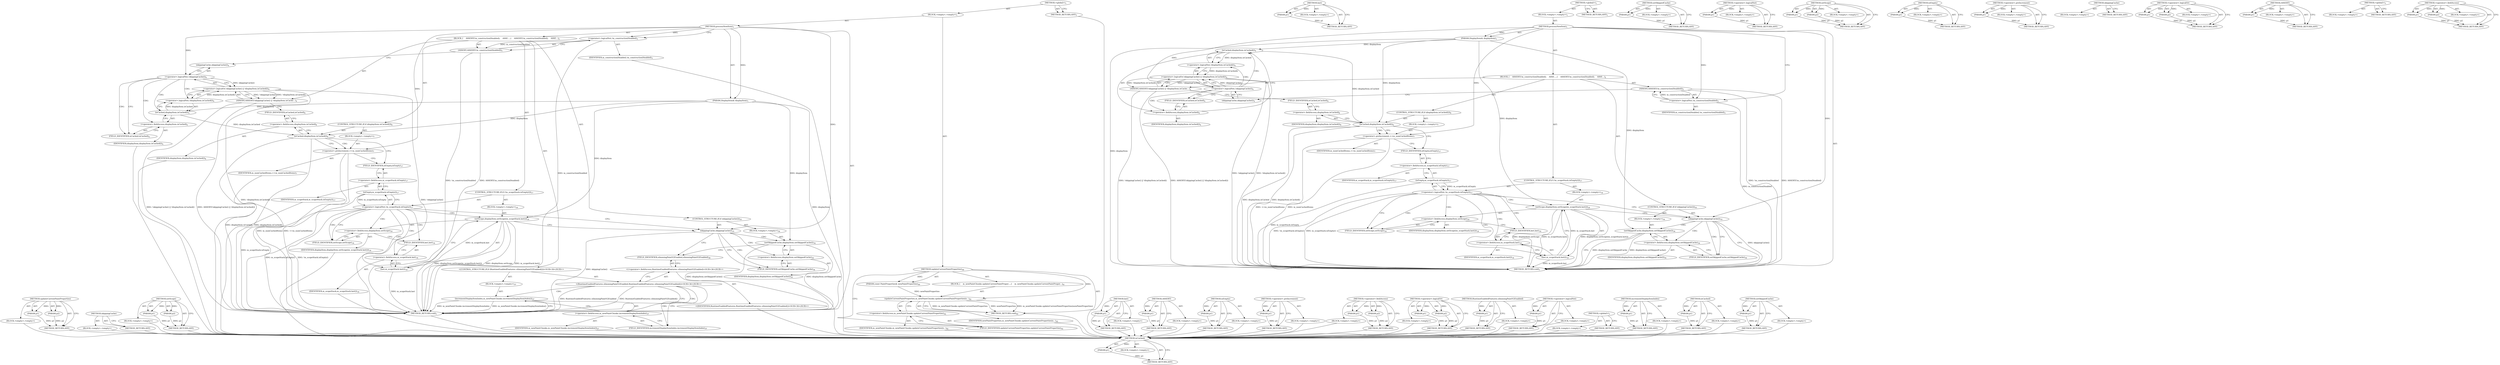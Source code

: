 digraph "setSkippedCache" {
vulnerable_86 [label=<(METHOD,isCached)>];
vulnerable_87 [label=<(PARAM,p1)>];
vulnerable_88 [label=<(BLOCK,&lt;empty&gt;,&lt;empty&gt;)>];
vulnerable_89 [label=<(METHOD_RETURN,ANY)>];
vulnerable_108 [label=<(METHOD,last)>];
vulnerable_109 [label=<(PARAM,p1)>];
vulnerable_110 [label=<(BLOCK,&lt;empty&gt;,&lt;empty&gt;)>];
vulnerable_111 [label=<(METHOD_RETURN,ANY)>];
vulnerable_6 [label=<(METHOD,&lt;global&gt;)<SUB>1</SUB>>];
vulnerable_7 [label=<(BLOCK,&lt;empty&gt;,&lt;empty&gt;)<SUB>1</SUB>>];
vulnerable_8 [label=<(METHOD,processNewItem)<SUB>1</SUB>>];
vulnerable_9 [label=<(PARAM,DisplayItem&amp; displayItem)<SUB>1</SUB>>];
vulnerable_10 [label=<(BLOCK,{
    ASSERT(!m_constructionDisabled);
    ASSE...,{
    ASSERT(!m_constructionDisabled);
    ASSE...)<SUB>2</SUB>>];
vulnerable_11 [label=<(ASSERT,ASSERT(!m_constructionDisabled))<SUB>3</SUB>>];
vulnerable_12 [label=<(&lt;operator&gt;.logicalNot,!m_constructionDisabled)<SUB>3</SUB>>];
vulnerable_13 [label=<(IDENTIFIER,m_constructionDisabled,!m_constructionDisabled)<SUB>3</SUB>>];
vulnerable_14 [label=<(ASSERT,ASSERT(!skippingCache() || !displayItem.isCache...)<SUB>4</SUB>>];
vulnerable_15 [label=<(&lt;operator&gt;.logicalOr,!skippingCache() || !displayItem.isCached())<SUB>4</SUB>>];
vulnerable_16 [label=<(&lt;operator&gt;.logicalNot,!skippingCache())<SUB>4</SUB>>];
vulnerable_17 [label=<(skippingCache,skippingCache())<SUB>4</SUB>>];
vulnerable_18 [label=<(&lt;operator&gt;.logicalNot,!displayItem.isCached())<SUB>4</SUB>>];
vulnerable_19 [label=<(isCached,displayItem.isCached())<SUB>4</SUB>>];
vulnerable_20 [label=<(&lt;operator&gt;.fieldAccess,displayItem.isCached)<SUB>4</SUB>>];
vulnerable_21 [label=<(IDENTIFIER,displayItem,displayItem.isCached())<SUB>4</SUB>>];
vulnerable_22 [label=<(FIELD_IDENTIFIER,isCached,isCached)<SUB>4</SUB>>];
vulnerable_23 [label=<(CONTROL_STRUCTURE,IF,if (displayItem.isCached()))<SUB>6</SUB>>];
vulnerable_24 [label=<(isCached,displayItem.isCached())<SUB>6</SUB>>];
vulnerable_25 [label=<(&lt;operator&gt;.fieldAccess,displayItem.isCached)<SUB>6</SUB>>];
vulnerable_26 [label=<(IDENTIFIER,displayItem,displayItem.isCached())<SUB>6</SUB>>];
vulnerable_27 [label=<(FIELD_IDENTIFIER,isCached,isCached)<SUB>6</SUB>>];
vulnerable_28 [label=<(BLOCK,&lt;empty&gt;,&lt;empty&gt;)<SUB>7</SUB>>];
vulnerable_29 [label=<(&lt;operator&gt;.preIncrement,++m_numCachedItems)<SUB>7</SUB>>];
vulnerable_30 [label=<(IDENTIFIER,m_numCachedItems,++m_numCachedItems)<SUB>7</SUB>>];
vulnerable_31 [label=<(CONTROL_STRUCTURE,IF,if (!m_scopeStack.isEmpty()))<SUB>17</SUB>>];
vulnerable_32 [label=<(&lt;operator&gt;.logicalNot,!m_scopeStack.isEmpty())<SUB>17</SUB>>];
vulnerable_33 [label=<(isEmpty,m_scopeStack.isEmpty())<SUB>17</SUB>>];
vulnerable_34 [label=<(&lt;operator&gt;.fieldAccess,m_scopeStack.isEmpty)<SUB>17</SUB>>];
vulnerable_35 [label=<(IDENTIFIER,m_scopeStack,m_scopeStack.isEmpty())<SUB>17</SUB>>];
vulnerable_36 [label=<(FIELD_IDENTIFIER,isEmpty,isEmpty)<SUB>17</SUB>>];
vulnerable_37 [label=<(BLOCK,&lt;empty&gt;,&lt;empty&gt;)<SUB>18</SUB>>];
vulnerable_38 [label=<(setScope,displayItem.setScope(m_scopeStack.last()))<SUB>18</SUB>>];
vulnerable_39 [label=<(&lt;operator&gt;.fieldAccess,displayItem.setScope)<SUB>18</SUB>>];
vulnerable_40 [label=<(IDENTIFIER,displayItem,displayItem.setScope(m_scopeStack.last()))<SUB>18</SUB>>];
vulnerable_41 [label=<(FIELD_IDENTIFIER,setScope,setScope)<SUB>18</SUB>>];
vulnerable_42 [label=<(last,m_scopeStack.last())<SUB>18</SUB>>];
vulnerable_43 [label=<(&lt;operator&gt;.fieldAccess,m_scopeStack.last)<SUB>18</SUB>>];
vulnerable_44 [label=<(IDENTIFIER,m_scopeStack,m_scopeStack.last())<SUB>18</SUB>>];
vulnerable_45 [label=<(FIELD_IDENTIFIER,last,last)<SUB>18</SUB>>];
vulnerable_46 [label=<(CONTROL_STRUCTURE,IF,if (skippingCache()))<SUB>33</SUB>>];
vulnerable_47 [label=<(skippingCache,skippingCache())<SUB>33</SUB>>];
vulnerable_48 [label=<(BLOCK,&lt;empty&gt;,&lt;empty&gt;)<SUB>34</SUB>>];
vulnerable_49 [label=<(setSkippedCache,displayItem.setSkippedCache())<SUB>34</SUB>>];
vulnerable_50 [label=<(&lt;operator&gt;.fieldAccess,displayItem.setSkippedCache)<SUB>34</SUB>>];
vulnerable_51 [label=<(IDENTIFIER,displayItem,displayItem.setSkippedCache())<SUB>34</SUB>>];
vulnerable_52 [label=<(FIELD_IDENTIFIER,setSkippedCache,setSkippedCache)<SUB>34</SUB>>];
vulnerable_53 [label=<(METHOD_RETURN,void)<SUB>1</SUB>>];
vulnerable_55 [label=<(METHOD_RETURN,ANY)<SUB>1</SUB>>];
vulnerable_112 [label=<(METHOD,setSkippedCache)>];
vulnerable_113 [label=<(PARAM,p1)>];
vulnerable_114 [label=<(BLOCK,&lt;empty&gt;,&lt;empty&gt;)>];
vulnerable_115 [label=<(METHOD_RETURN,ANY)>];
vulnerable_74 [label=<(METHOD,&lt;operator&gt;.logicalNot)>];
vulnerable_75 [label=<(PARAM,p1)>];
vulnerable_76 [label=<(BLOCK,&lt;empty&gt;,&lt;empty&gt;)>];
vulnerable_77 [label=<(METHOD_RETURN,ANY)>];
vulnerable_103 [label=<(METHOD,setScope)>];
vulnerable_104 [label=<(PARAM,p1)>];
vulnerable_105 [label=<(PARAM,p2)>];
vulnerable_106 [label=<(BLOCK,&lt;empty&gt;,&lt;empty&gt;)>];
vulnerable_107 [label=<(METHOD_RETURN,ANY)>];
vulnerable_99 [label=<(METHOD,isEmpty)>];
vulnerable_100 [label=<(PARAM,p1)>];
vulnerable_101 [label=<(BLOCK,&lt;empty&gt;,&lt;empty&gt;)>];
vulnerable_102 [label=<(METHOD_RETURN,ANY)>];
vulnerable_95 [label=<(METHOD,&lt;operator&gt;.preIncrement)>];
vulnerable_96 [label=<(PARAM,p1)>];
vulnerable_97 [label=<(BLOCK,&lt;empty&gt;,&lt;empty&gt;)>];
vulnerable_98 [label=<(METHOD_RETURN,ANY)>];
vulnerable_83 [label=<(METHOD,skippingCache)>];
vulnerable_84 [label=<(BLOCK,&lt;empty&gt;,&lt;empty&gt;)>];
vulnerable_85 [label=<(METHOD_RETURN,ANY)>];
vulnerable_78 [label=<(METHOD,&lt;operator&gt;.logicalOr)>];
vulnerable_79 [label=<(PARAM,p1)>];
vulnerable_80 [label=<(PARAM,p2)>];
vulnerable_81 [label=<(BLOCK,&lt;empty&gt;,&lt;empty&gt;)>];
vulnerable_82 [label=<(METHOD_RETURN,ANY)>];
vulnerable_70 [label=<(METHOD,ASSERT)>];
vulnerable_71 [label=<(PARAM,p1)>];
vulnerable_72 [label=<(BLOCK,&lt;empty&gt;,&lt;empty&gt;)>];
vulnerable_73 [label=<(METHOD_RETURN,ANY)>];
vulnerable_64 [label=<(METHOD,&lt;global&gt;)<SUB>1</SUB>>];
vulnerable_65 [label=<(BLOCK,&lt;empty&gt;,&lt;empty&gt;)>];
vulnerable_66 [label=<(METHOD_RETURN,ANY)>];
vulnerable_90 [label=<(METHOD,&lt;operator&gt;.fieldAccess)>];
vulnerable_91 [label=<(PARAM,p1)>];
vulnerable_92 [label=<(PARAM,p2)>];
vulnerable_93 [label=<(BLOCK,&lt;empty&gt;,&lt;empty&gt;)>];
vulnerable_94 [label=<(METHOD_RETURN,ANY)>];
fixed_146 [label=<(METHOD,updateCurrentPaintProperties)>];
fixed_147 [label=<(PARAM,p1)>];
fixed_148 [label=<(PARAM,p2)>];
fixed_149 [label=<(BLOCK,&lt;empty&gt;,&lt;empty&gt;)>];
fixed_150 [label=<(METHOD_RETURN,ANY)>];
fixed_105 [label=<(METHOD,skippingCache)>];
fixed_106 [label=<(BLOCK,&lt;empty&gt;,&lt;empty&gt;)>];
fixed_107 [label=<(METHOD_RETURN,ANY)>];
fixed_125 [label=<(METHOD,setScope)>];
fixed_126 [label=<(PARAM,p1)>];
fixed_127 [label=<(PARAM,p2)>];
fixed_128 [label=<(BLOCK,&lt;empty&gt;,&lt;empty&gt;)>];
fixed_129 [label=<(METHOD_RETURN,ANY)>];
fixed_6 [label=<(METHOD,&lt;global&gt;)<SUB>1</SUB>>];
fixed_7 [label=<(BLOCK,&lt;empty&gt;,&lt;empty&gt;)<SUB>1</SUB>>];
fixed_8 [label=<(METHOD,processNewItem)<SUB>1</SUB>>];
fixed_9 [label=<(PARAM,DisplayItem&amp; displayItem)<SUB>1</SUB>>];
fixed_10 [label=<(BLOCK,{
    ASSERT(!m_constructionDisabled);
    ASSE...,{
    ASSERT(!m_constructionDisabled);
    ASSE...)<SUB>2</SUB>>];
fixed_11 [label=<(ASSERT,ASSERT(!m_constructionDisabled))<SUB>3</SUB>>];
fixed_12 [label=<(&lt;operator&gt;.logicalNot,!m_constructionDisabled)<SUB>3</SUB>>];
fixed_13 [label=<(IDENTIFIER,m_constructionDisabled,!m_constructionDisabled)<SUB>3</SUB>>];
fixed_14 [label=<(ASSERT,ASSERT(!skippingCache() || !displayItem.isCache...)<SUB>4</SUB>>];
fixed_15 [label=<(&lt;operator&gt;.logicalOr,!skippingCache() || !displayItem.isCached())<SUB>4</SUB>>];
fixed_16 [label=<(&lt;operator&gt;.logicalNot,!skippingCache())<SUB>4</SUB>>];
fixed_17 [label=<(skippingCache,skippingCache())<SUB>4</SUB>>];
fixed_18 [label=<(&lt;operator&gt;.logicalNot,!displayItem.isCached())<SUB>4</SUB>>];
fixed_19 [label=<(isCached,displayItem.isCached())<SUB>4</SUB>>];
fixed_20 [label=<(&lt;operator&gt;.fieldAccess,displayItem.isCached)<SUB>4</SUB>>];
fixed_21 [label=<(IDENTIFIER,displayItem,displayItem.isCached())<SUB>4</SUB>>];
fixed_22 [label=<(FIELD_IDENTIFIER,isCached,isCached)<SUB>4</SUB>>];
fixed_23 [label=<(CONTROL_STRUCTURE,IF,if (displayItem.isCached()))<SUB>6</SUB>>];
fixed_24 [label=<(isCached,displayItem.isCached())<SUB>6</SUB>>];
fixed_25 [label=<(&lt;operator&gt;.fieldAccess,displayItem.isCached)<SUB>6</SUB>>];
fixed_26 [label=<(IDENTIFIER,displayItem,displayItem.isCached())<SUB>6</SUB>>];
fixed_27 [label=<(FIELD_IDENTIFIER,isCached,isCached)<SUB>6</SUB>>];
fixed_28 [label=<(BLOCK,&lt;empty&gt;,&lt;empty&gt;)<SUB>7</SUB>>];
fixed_29 [label=<(&lt;operator&gt;.preIncrement,++m_numCachedItems)<SUB>7</SUB>>];
fixed_30 [label=<(IDENTIFIER,m_numCachedItems,++m_numCachedItems)<SUB>7</SUB>>];
fixed_31 [label=<(CONTROL_STRUCTURE,IF,if (!m_scopeStack.isEmpty()))<SUB>17</SUB>>];
fixed_32 [label=<(&lt;operator&gt;.logicalNot,!m_scopeStack.isEmpty())<SUB>17</SUB>>];
fixed_33 [label=<(isEmpty,m_scopeStack.isEmpty())<SUB>17</SUB>>];
fixed_34 [label=<(&lt;operator&gt;.fieldAccess,m_scopeStack.isEmpty)<SUB>17</SUB>>];
fixed_35 [label=<(IDENTIFIER,m_scopeStack,m_scopeStack.isEmpty())<SUB>17</SUB>>];
fixed_36 [label=<(FIELD_IDENTIFIER,isEmpty,isEmpty)<SUB>17</SUB>>];
fixed_37 [label=<(BLOCK,&lt;empty&gt;,&lt;empty&gt;)<SUB>18</SUB>>];
fixed_38 [label=<(setScope,displayItem.setScope(m_scopeStack.last()))<SUB>18</SUB>>];
fixed_39 [label=<(&lt;operator&gt;.fieldAccess,displayItem.setScope)<SUB>18</SUB>>];
fixed_40 [label=<(IDENTIFIER,displayItem,displayItem.setScope(m_scopeStack.last()))<SUB>18</SUB>>];
fixed_41 [label=<(FIELD_IDENTIFIER,setScope,setScope)<SUB>18</SUB>>];
fixed_42 [label=<(last,m_scopeStack.last())<SUB>18</SUB>>];
fixed_43 [label=<(&lt;operator&gt;.fieldAccess,m_scopeStack.last)<SUB>18</SUB>>];
fixed_44 [label=<(IDENTIFIER,m_scopeStack,m_scopeStack.last())<SUB>18</SUB>>];
fixed_45 [label=<(FIELD_IDENTIFIER,last,last)<SUB>18</SUB>>];
fixed_46 [label=<(CONTROL_STRUCTURE,IF,if (skippingCache()))<SUB>33</SUB>>];
fixed_47 [label=<(skippingCache,skippingCache())<SUB>33</SUB>>];
fixed_48 [label=<(BLOCK,&lt;empty&gt;,&lt;empty&gt;)<SUB>34</SUB>>];
fixed_49 [label=<(setSkippedCache,displayItem.setSkippedCache())<SUB>34</SUB>>];
fixed_50 [label=<(&lt;operator&gt;.fieldAccess,displayItem.setSkippedCache)<SUB>34</SUB>>];
fixed_51 [label=<(IDENTIFIER,displayItem,displayItem.setSkippedCache())<SUB>34</SUB>>];
fixed_52 [label=<(FIELD_IDENTIFIER,setSkippedCache,setSkippedCache)<SUB>34</SUB>>];
fixed_53 [label="<(CONTROL_STRUCTURE,IF,if (RuntimeEnabledFeatures::slimmingPaintV2Enabled()))<SUB>36</SUB>>"];
fixed_54 [label="<(RuntimeEnabledFeatures.slimmingPaintV2Enabled,RuntimeEnabledFeatures::slimmingPaintV2Enabled())<SUB>36</SUB>>"];
fixed_55 [label="<(&lt;operator&gt;.fieldAccess,RuntimeEnabledFeatures::slimmingPaintV2Enabled)<SUB>36</SUB>>"];
fixed_56 [label="<(IDENTIFIER,RuntimeEnabledFeatures,RuntimeEnabledFeatures::slimmingPaintV2Enabled())<SUB>36</SUB>>"];
fixed_57 [label=<(FIELD_IDENTIFIER,slimmingPaintV2Enabled,slimmingPaintV2Enabled)<SUB>36</SUB>>];
fixed_58 [label=<(BLOCK,&lt;empty&gt;,&lt;empty&gt;)<SUB>37</SUB>>];
fixed_59 [label=<(incrementDisplayItemIndex,m_newPaintChunks.incrementDisplayItemIndex())<SUB>37</SUB>>];
fixed_60 [label=<(&lt;operator&gt;.fieldAccess,m_newPaintChunks.incrementDisplayItemIndex)<SUB>37</SUB>>];
fixed_61 [label=<(IDENTIFIER,m_newPaintChunks,m_newPaintChunks.incrementDisplayItemIndex())<SUB>37</SUB>>];
fixed_62 [label=<(FIELD_IDENTIFIER,incrementDisplayItemIndex,incrementDisplayItemIndex)<SUB>37</SUB>>];
fixed_63 [label=<(METHOD_RETURN,void)<SUB>1</SUB>>];
fixed_65 [label=<(METHOD,updateCurrentPaintProperties)<SUB>40</SUB>>];
fixed_66 [label=<(PARAM,const PaintProperties&amp; newPaintProperties)<SUB>40</SUB>>];
fixed_67 [label=<(BLOCK,{
    m_newPaintChunks.updateCurrentPaintProper...,{
    m_newPaintChunks.updateCurrentPaintProper...)<SUB>41</SUB>>];
fixed_68 [label=<(updateCurrentPaintProperties,m_newPaintChunks.updateCurrentPaintProperties(n...)<SUB>42</SUB>>];
fixed_69 [label=<(&lt;operator&gt;.fieldAccess,m_newPaintChunks.updateCurrentPaintProperties)<SUB>42</SUB>>];
fixed_70 [label=<(IDENTIFIER,m_newPaintChunks,m_newPaintChunks.updateCurrentPaintProperties(n...)<SUB>42</SUB>>];
fixed_71 [label=<(FIELD_IDENTIFIER,updateCurrentPaintProperties,updateCurrentPaintProperties)<SUB>42</SUB>>];
fixed_72 [label=<(IDENTIFIER,newPaintProperties,m_newPaintChunks.updateCurrentPaintProperties(n...)<SUB>42</SUB>>];
fixed_73 [label=<(METHOD_RETURN,void)<SUB>40</SUB>>];
fixed_75 [label=<(METHOD_RETURN,ANY)<SUB>1</SUB>>];
fixed_130 [label=<(METHOD,last)>];
fixed_131 [label=<(PARAM,p1)>];
fixed_132 [label=<(BLOCK,&lt;empty&gt;,&lt;empty&gt;)>];
fixed_133 [label=<(METHOD_RETURN,ANY)>];
fixed_92 [label=<(METHOD,ASSERT)>];
fixed_93 [label=<(PARAM,p1)>];
fixed_94 [label=<(BLOCK,&lt;empty&gt;,&lt;empty&gt;)>];
fixed_95 [label=<(METHOD_RETURN,ANY)>];
fixed_121 [label=<(METHOD,isEmpty)>];
fixed_122 [label=<(PARAM,p1)>];
fixed_123 [label=<(BLOCK,&lt;empty&gt;,&lt;empty&gt;)>];
fixed_124 [label=<(METHOD_RETURN,ANY)>];
fixed_117 [label=<(METHOD,&lt;operator&gt;.preIncrement)>];
fixed_118 [label=<(PARAM,p1)>];
fixed_119 [label=<(BLOCK,&lt;empty&gt;,&lt;empty&gt;)>];
fixed_120 [label=<(METHOD_RETURN,ANY)>];
fixed_112 [label=<(METHOD,&lt;operator&gt;.fieldAccess)>];
fixed_113 [label=<(PARAM,p1)>];
fixed_114 [label=<(PARAM,p2)>];
fixed_115 [label=<(BLOCK,&lt;empty&gt;,&lt;empty&gt;)>];
fixed_116 [label=<(METHOD_RETURN,ANY)>];
fixed_100 [label=<(METHOD,&lt;operator&gt;.logicalOr)>];
fixed_101 [label=<(PARAM,p1)>];
fixed_102 [label=<(PARAM,p2)>];
fixed_103 [label=<(BLOCK,&lt;empty&gt;,&lt;empty&gt;)>];
fixed_104 [label=<(METHOD_RETURN,ANY)>];
fixed_138 [label=<(METHOD,RuntimeEnabledFeatures.slimmingPaintV2Enabled)>];
fixed_139 [label=<(PARAM,p1)>];
fixed_140 [label=<(BLOCK,&lt;empty&gt;,&lt;empty&gt;)>];
fixed_141 [label=<(METHOD_RETURN,ANY)>];
fixed_96 [label=<(METHOD,&lt;operator&gt;.logicalNot)>];
fixed_97 [label=<(PARAM,p1)>];
fixed_98 [label=<(BLOCK,&lt;empty&gt;,&lt;empty&gt;)>];
fixed_99 [label=<(METHOD_RETURN,ANY)>];
fixed_86 [label=<(METHOD,&lt;global&gt;)<SUB>1</SUB>>];
fixed_87 [label=<(BLOCK,&lt;empty&gt;,&lt;empty&gt;)>];
fixed_88 [label=<(METHOD_RETURN,ANY)>];
fixed_142 [label=<(METHOD,incrementDisplayItemIndex)>];
fixed_143 [label=<(PARAM,p1)>];
fixed_144 [label=<(BLOCK,&lt;empty&gt;,&lt;empty&gt;)>];
fixed_145 [label=<(METHOD_RETURN,ANY)>];
fixed_108 [label=<(METHOD,isCached)>];
fixed_109 [label=<(PARAM,p1)>];
fixed_110 [label=<(BLOCK,&lt;empty&gt;,&lt;empty&gt;)>];
fixed_111 [label=<(METHOD_RETURN,ANY)>];
fixed_134 [label=<(METHOD,setSkippedCache)>];
fixed_135 [label=<(PARAM,p1)>];
fixed_136 [label=<(BLOCK,&lt;empty&gt;,&lt;empty&gt;)>];
fixed_137 [label=<(METHOD_RETURN,ANY)>];
vulnerable_86 -> vulnerable_87  [key=0, label="AST: "];
vulnerable_86 -> vulnerable_87  [key=1, label="DDG: "];
vulnerable_86 -> vulnerable_88  [key=0, label="AST: "];
vulnerable_86 -> vulnerable_89  [key=0, label="AST: "];
vulnerable_86 -> vulnerable_89  [key=1, label="CFG: "];
vulnerable_87 -> vulnerable_89  [key=0, label="DDG: p1"];
vulnerable_108 -> vulnerable_109  [key=0, label="AST: "];
vulnerable_108 -> vulnerable_109  [key=1, label="DDG: "];
vulnerable_108 -> vulnerable_110  [key=0, label="AST: "];
vulnerable_108 -> vulnerable_111  [key=0, label="AST: "];
vulnerable_108 -> vulnerable_111  [key=1, label="CFG: "];
vulnerable_109 -> vulnerable_111  [key=0, label="DDG: p1"];
vulnerable_6 -> vulnerable_7  [key=0, label="AST: "];
vulnerable_6 -> vulnerable_55  [key=0, label="AST: "];
vulnerable_6 -> vulnerable_55  [key=1, label="CFG: "];
vulnerable_7 -> vulnerable_8  [key=0, label="AST: "];
vulnerable_8 -> vulnerable_9  [key=0, label="AST: "];
vulnerable_8 -> vulnerable_9  [key=1, label="DDG: "];
vulnerable_8 -> vulnerable_10  [key=0, label="AST: "];
vulnerable_8 -> vulnerable_53  [key=0, label="AST: "];
vulnerable_8 -> vulnerable_12  [key=0, label="CFG: "];
vulnerable_8 -> vulnerable_12  [key=1, label="DDG: "];
vulnerable_8 -> vulnerable_47  [key=0, label="DDG: "];
vulnerable_8 -> vulnerable_16  [key=0, label="DDG: "];
vulnerable_8 -> vulnerable_29  [key=0, label="DDG: "];
vulnerable_9 -> vulnerable_53  [key=0, label="DDG: displayItem"];
vulnerable_9 -> vulnerable_24  [key=0, label="DDG: displayItem"];
vulnerable_9 -> vulnerable_38  [key=0, label="DDG: displayItem"];
vulnerable_9 -> vulnerable_49  [key=0, label="DDG: displayItem"];
vulnerable_9 -> vulnerable_19  [key=0, label="DDG: displayItem"];
vulnerable_10 -> vulnerable_11  [key=0, label="AST: "];
vulnerable_10 -> vulnerable_14  [key=0, label="AST: "];
vulnerable_10 -> vulnerable_23  [key=0, label="AST: "];
vulnerable_10 -> vulnerable_31  [key=0, label="AST: "];
vulnerable_10 -> vulnerable_46  [key=0, label="AST: "];
vulnerable_11 -> vulnerable_12  [key=0, label="AST: "];
vulnerable_11 -> vulnerable_17  [key=0, label="CFG: "];
vulnerable_11 -> vulnerable_53  [key=0, label="DDG: !m_constructionDisabled"];
vulnerable_11 -> vulnerable_53  [key=1, label="DDG: ASSERT(!m_constructionDisabled)"];
vulnerable_12 -> vulnerable_13  [key=0, label="AST: "];
vulnerable_12 -> vulnerable_11  [key=0, label="CFG: "];
vulnerable_12 -> vulnerable_11  [key=1, label="DDG: m_constructionDisabled"];
vulnerable_12 -> vulnerable_53  [key=0, label="DDG: m_constructionDisabled"];
vulnerable_14 -> vulnerable_15  [key=0, label="AST: "];
vulnerable_14 -> vulnerable_27  [key=0, label="CFG: "];
vulnerable_14 -> vulnerable_53  [key=0, label="DDG: !skippingCache() || !displayItem.isCached()"];
vulnerable_14 -> vulnerable_53  [key=1, label="DDG: ASSERT(!skippingCache() || !displayItem.isCached())"];
vulnerable_15 -> vulnerable_16  [key=0, label="AST: "];
vulnerable_15 -> vulnerable_18  [key=0, label="AST: "];
vulnerable_15 -> vulnerable_14  [key=0, label="CFG: "];
vulnerable_15 -> vulnerable_14  [key=1, label="DDG: !skippingCache()"];
vulnerable_15 -> vulnerable_14  [key=2, label="DDG: !displayItem.isCached()"];
vulnerable_15 -> vulnerable_53  [key=0, label="DDG: !skippingCache()"];
vulnerable_15 -> vulnerable_53  [key=1, label="DDG: !displayItem.isCached()"];
vulnerable_16 -> vulnerable_17  [key=0, label="AST: "];
vulnerable_16 -> vulnerable_15  [key=0, label="CFG: "];
vulnerable_16 -> vulnerable_15  [key=1, label="DDG: skippingCache()"];
vulnerable_16 -> vulnerable_22  [key=0, label="CFG: "];
vulnerable_16 -> vulnerable_22  [key=1, label="CDG: "];
vulnerable_16 -> vulnerable_18  [key=0, label="CDG: "];
vulnerable_16 -> vulnerable_19  [key=0, label="CDG: "];
vulnerable_16 -> vulnerable_20  [key=0, label="CDG: "];
vulnerable_17 -> vulnerable_16  [key=0, label="CFG: "];
vulnerable_18 -> vulnerable_19  [key=0, label="AST: "];
vulnerable_18 -> vulnerable_15  [key=0, label="CFG: "];
vulnerable_18 -> vulnerable_15  [key=1, label="DDG: displayItem.isCached()"];
vulnerable_19 -> vulnerable_20  [key=0, label="AST: "];
vulnerable_19 -> vulnerable_18  [key=0, label="CFG: "];
vulnerable_19 -> vulnerable_18  [key=1, label="DDG: displayItem.isCached"];
vulnerable_19 -> vulnerable_24  [key=0, label="DDG: displayItem.isCached"];
vulnerable_20 -> vulnerable_21  [key=0, label="AST: "];
vulnerable_20 -> vulnerable_22  [key=0, label="AST: "];
vulnerable_20 -> vulnerable_19  [key=0, label="CFG: "];
vulnerable_22 -> vulnerable_20  [key=0, label="CFG: "];
vulnerable_23 -> vulnerable_24  [key=0, label="AST: "];
vulnerable_23 -> vulnerable_28  [key=0, label="AST: "];
vulnerable_24 -> vulnerable_25  [key=0, label="AST: "];
vulnerable_24 -> vulnerable_29  [key=0, label="CFG: "];
vulnerable_24 -> vulnerable_29  [key=1, label="CDG: "];
vulnerable_24 -> vulnerable_36  [key=0, label="CFG: "];
vulnerable_24 -> vulnerable_53  [key=0, label="DDG: displayItem.isCached"];
vulnerable_24 -> vulnerable_53  [key=1, label="DDG: displayItem.isCached()"];
vulnerable_25 -> vulnerable_26  [key=0, label="AST: "];
vulnerable_25 -> vulnerable_27  [key=0, label="AST: "];
vulnerable_25 -> vulnerable_24  [key=0, label="CFG: "];
vulnerable_27 -> vulnerable_25  [key=0, label="CFG: "];
vulnerable_28 -> vulnerable_29  [key=0, label="AST: "];
vulnerable_29 -> vulnerable_30  [key=0, label="AST: "];
vulnerable_29 -> vulnerable_36  [key=0, label="CFG: "];
vulnerable_29 -> vulnerable_53  [key=0, label="DDG: ++m_numCachedItems"];
vulnerable_29 -> vulnerable_53  [key=1, label="DDG: m_numCachedItems"];
vulnerable_31 -> vulnerable_32  [key=0, label="AST: "];
vulnerable_31 -> vulnerable_37  [key=0, label="AST: "];
vulnerable_32 -> vulnerable_33  [key=0, label="AST: "];
vulnerable_32 -> vulnerable_47  [key=0, label="CFG: "];
vulnerable_32 -> vulnerable_41  [key=0, label="CFG: "];
vulnerable_32 -> vulnerable_41  [key=1, label="CDG: "];
vulnerable_32 -> vulnerable_53  [key=0, label="DDG: m_scopeStack.isEmpty()"];
vulnerable_32 -> vulnerable_53  [key=1, label="DDG: !m_scopeStack.isEmpty()"];
vulnerable_32 -> vulnerable_42  [key=0, label="CDG: "];
vulnerable_32 -> vulnerable_38  [key=0, label="CDG: "];
vulnerable_32 -> vulnerable_45  [key=0, label="CDG: "];
vulnerable_32 -> vulnerable_39  [key=0, label="CDG: "];
vulnerable_32 -> vulnerable_43  [key=0, label="CDG: "];
vulnerable_33 -> vulnerable_34  [key=0, label="AST: "];
vulnerable_33 -> vulnerable_32  [key=0, label="CFG: "];
vulnerable_33 -> vulnerable_32  [key=1, label="DDG: m_scopeStack.isEmpty"];
vulnerable_33 -> vulnerable_53  [key=0, label="DDG: m_scopeStack.isEmpty"];
vulnerable_34 -> vulnerable_35  [key=0, label="AST: "];
vulnerable_34 -> vulnerable_36  [key=0, label="AST: "];
vulnerable_34 -> vulnerable_33  [key=0, label="CFG: "];
vulnerable_36 -> vulnerable_34  [key=0, label="CFG: "];
vulnerable_37 -> vulnerable_38  [key=0, label="AST: "];
vulnerable_38 -> vulnerable_39  [key=0, label="AST: "];
vulnerable_38 -> vulnerable_42  [key=0, label="AST: "];
vulnerable_38 -> vulnerable_47  [key=0, label="CFG: "];
vulnerable_38 -> vulnerable_53  [key=0, label="DDG: displayItem.setScope"];
vulnerable_38 -> vulnerable_53  [key=1, label="DDG: m_scopeStack.last()"];
vulnerable_38 -> vulnerable_53  [key=2, label="DDG: displayItem.setScope(m_scopeStack.last())"];
vulnerable_39 -> vulnerable_40  [key=0, label="AST: "];
vulnerable_39 -> vulnerable_41  [key=0, label="AST: "];
vulnerable_39 -> vulnerable_45  [key=0, label="CFG: "];
vulnerable_41 -> vulnerable_39  [key=0, label="CFG: "];
vulnerable_42 -> vulnerable_43  [key=0, label="AST: "];
vulnerable_42 -> vulnerable_38  [key=0, label="CFG: "];
vulnerable_42 -> vulnerable_38  [key=1, label="DDG: m_scopeStack.last"];
vulnerable_42 -> vulnerable_53  [key=0, label="DDG: m_scopeStack.last"];
vulnerable_43 -> vulnerable_44  [key=0, label="AST: "];
vulnerable_43 -> vulnerable_45  [key=0, label="AST: "];
vulnerable_43 -> vulnerable_42  [key=0, label="CFG: "];
vulnerable_45 -> vulnerable_43  [key=0, label="CFG: "];
vulnerable_46 -> vulnerable_47  [key=0, label="AST: "];
vulnerable_46 -> vulnerable_48  [key=0, label="AST: "];
vulnerable_47 -> vulnerable_53  [key=0, label="CFG: "];
vulnerable_47 -> vulnerable_53  [key=1, label="DDG: skippingCache()"];
vulnerable_47 -> vulnerable_52  [key=0, label="CFG: "];
vulnerable_47 -> vulnerable_52  [key=1, label="CDG: "];
vulnerable_47 -> vulnerable_49  [key=0, label="CDG: "];
vulnerable_47 -> vulnerable_50  [key=0, label="CDG: "];
vulnerable_48 -> vulnerable_49  [key=0, label="AST: "];
vulnerable_49 -> vulnerable_50  [key=0, label="AST: "];
vulnerable_49 -> vulnerable_53  [key=0, label="CFG: "];
vulnerable_49 -> vulnerable_53  [key=1, label="DDG: displayItem.setSkippedCache"];
vulnerable_49 -> vulnerable_53  [key=2, label="DDG: displayItem.setSkippedCache()"];
vulnerable_50 -> vulnerable_51  [key=0, label="AST: "];
vulnerable_50 -> vulnerable_52  [key=0, label="AST: "];
vulnerable_50 -> vulnerable_49  [key=0, label="CFG: "];
vulnerable_52 -> vulnerable_50  [key=0, label="CFG: "];
vulnerable_112 -> vulnerable_113  [key=0, label="AST: "];
vulnerable_112 -> vulnerable_113  [key=1, label="DDG: "];
vulnerable_112 -> vulnerable_114  [key=0, label="AST: "];
vulnerable_112 -> vulnerable_115  [key=0, label="AST: "];
vulnerable_112 -> vulnerable_115  [key=1, label="CFG: "];
vulnerable_113 -> vulnerable_115  [key=0, label="DDG: p1"];
vulnerable_74 -> vulnerable_75  [key=0, label="AST: "];
vulnerable_74 -> vulnerable_75  [key=1, label="DDG: "];
vulnerable_74 -> vulnerable_76  [key=0, label="AST: "];
vulnerable_74 -> vulnerable_77  [key=0, label="AST: "];
vulnerable_74 -> vulnerable_77  [key=1, label="CFG: "];
vulnerable_75 -> vulnerable_77  [key=0, label="DDG: p1"];
vulnerable_103 -> vulnerable_104  [key=0, label="AST: "];
vulnerable_103 -> vulnerable_104  [key=1, label="DDG: "];
vulnerable_103 -> vulnerable_106  [key=0, label="AST: "];
vulnerable_103 -> vulnerable_105  [key=0, label="AST: "];
vulnerable_103 -> vulnerable_105  [key=1, label="DDG: "];
vulnerable_103 -> vulnerable_107  [key=0, label="AST: "];
vulnerable_103 -> vulnerable_107  [key=1, label="CFG: "];
vulnerable_104 -> vulnerable_107  [key=0, label="DDG: p1"];
vulnerable_105 -> vulnerable_107  [key=0, label="DDG: p2"];
vulnerable_99 -> vulnerable_100  [key=0, label="AST: "];
vulnerable_99 -> vulnerable_100  [key=1, label="DDG: "];
vulnerable_99 -> vulnerable_101  [key=0, label="AST: "];
vulnerable_99 -> vulnerable_102  [key=0, label="AST: "];
vulnerable_99 -> vulnerable_102  [key=1, label="CFG: "];
vulnerable_100 -> vulnerable_102  [key=0, label="DDG: p1"];
vulnerable_95 -> vulnerable_96  [key=0, label="AST: "];
vulnerable_95 -> vulnerable_96  [key=1, label="DDG: "];
vulnerable_95 -> vulnerable_97  [key=0, label="AST: "];
vulnerable_95 -> vulnerable_98  [key=0, label="AST: "];
vulnerable_95 -> vulnerable_98  [key=1, label="CFG: "];
vulnerable_96 -> vulnerable_98  [key=0, label="DDG: p1"];
vulnerable_83 -> vulnerable_84  [key=0, label="AST: "];
vulnerable_83 -> vulnerable_85  [key=0, label="AST: "];
vulnerable_83 -> vulnerable_85  [key=1, label="CFG: "];
vulnerable_78 -> vulnerable_79  [key=0, label="AST: "];
vulnerable_78 -> vulnerable_79  [key=1, label="DDG: "];
vulnerable_78 -> vulnerable_81  [key=0, label="AST: "];
vulnerable_78 -> vulnerable_80  [key=0, label="AST: "];
vulnerable_78 -> vulnerable_80  [key=1, label="DDG: "];
vulnerable_78 -> vulnerable_82  [key=0, label="AST: "];
vulnerable_78 -> vulnerable_82  [key=1, label="CFG: "];
vulnerable_79 -> vulnerable_82  [key=0, label="DDG: p1"];
vulnerable_80 -> vulnerable_82  [key=0, label="DDG: p2"];
vulnerable_70 -> vulnerable_71  [key=0, label="AST: "];
vulnerable_70 -> vulnerable_71  [key=1, label="DDG: "];
vulnerable_70 -> vulnerable_72  [key=0, label="AST: "];
vulnerable_70 -> vulnerable_73  [key=0, label="AST: "];
vulnerable_70 -> vulnerable_73  [key=1, label="CFG: "];
vulnerable_71 -> vulnerable_73  [key=0, label="DDG: p1"];
vulnerable_64 -> vulnerable_65  [key=0, label="AST: "];
vulnerable_64 -> vulnerable_66  [key=0, label="AST: "];
vulnerable_64 -> vulnerable_66  [key=1, label="CFG: "];
vulnerable_90 -> vulnerable_91  [key=0, label="AST: "];
vulnerable_90 -> vulnerable_91  [key=1, label="DDG: "];
vulnerable_90 -> vulnerable_93  [key=0, label="AST: "];
vulnerable_90 -> vulnerable_92  [key=0, label="AST: "];
vulnerable_90 -> vulnerable_92  [key=1, label="DDG: "];
vulnerable_90 -> vulnerable_94  [key=0, label="AST: "];
vulnerable_90 -> vulnerable_94  [key=1, label="CFG: "];
vulnerable_91 -> vulnerable_94  [key=0, label="DDG: p1"];
vulnerable_92 -> vulnerable_94  [key=0, label="DDG: p2"];
fixed_146 -> fixed_147  [key=0, label="AST: "];
fixed_146 -> fixed_147  [key=1, label="DDG: "];
fixed_146 -> fixed_149  [key=0, label="AST: "];
fixed_146 -> fixed_148  [key=0, label="AST: "];
fixed_146 -> fixed_148  [key=1, label="DDG: "];
fixed_146 -> fixed_150  [key=0, label="AST: "];
fixed_146 -> fixed_150  [key=1, label="CFG: "];
fixed_147 -> fixed_150  [key=0, label="DDG: p1"];
fixed_148 -> fixed_150  [key=0, label="DDG: p2"];
fixed_149 -> vulnerable_86  [key=0];
fixed_150 -> vulnerable_86  [key=0];
fixed_105 -> fixed_106  [key=0, label="AST: "];
fixed_105 -> fixed_107  [key=0, label="AST: "];
fixed_105 -> fixed_107  [key=1, label="CFG: "];
fixed_106 -> vulnerable_86  [key=0];
fixed_107 -> vulnerable_86  [key=0];
fixed_125 -> fixed_126  [key=0, label="AST: "];
fixed_125 -> fixed_126  [key=1, label="DDG: "];
fixed_125 -> fixed_128  [key=0, label="AST: "];
fixed_125 -> fixed_127  [key=0, label="AST: "];
fixed_125 -> fixed_127  [key=1, label="DDG: "];
fixed_125 -> fixed_129  [key=0, label="AST: "];
fixed_125 -> fixed_129  [key=1, label="CFG: "];
fixed_126 -> fixed_129  [key=0, label="DDG: p1"];
fixed_127 -> fixed_129  [key=0, label="DDG: p2"];
fixed_128 -> vulnerable_86  [key=0];
fixed_129 -> vulnerable_86  [key=0];
fixed_6 -> fixed_7  [key=0, label="AST: "];
fixed_6 -> fixed_75  [key=0, label="AST: "];
fixed_6 -> fixed_75  [key=1, label="CFG: "];
fixed_7 -> fixed_8  [key=0, label="AST: "];
fixed_7 -> fixed_65  [key=0, label="AST: "];
fixed_8 -> fixed_9  [key=0, label="AST: "];
fixed_8 -> fixed_9  [key=1, label="DDG: "];
fixed_8 -> fixed_10  [key=0, label="AST: "];
fixed_8 -> fixed_63  [key=0, label="AST: "];
fixed_8 -> fixed_12  [key=0, label="CFG: "];
fixed_8 -> fixed_12  [key=1, label="DDG: "];
fixed_8 -> fixed_47  [key=0, label="DDG: "];
fixed_8 -> fixed_16  [key=0, label="DDG: "];
fixed_8 -> fixed_29  [key=0, label="DDG: "];
fixed_9 -> fixed_63  [key=0, label="DDG: displayItem"];
fixed_9 -> fixed_24  [key=0, label="DDG: displayItem"];
fixed_9 -> fixed_38  [key=0, label="DDG: displayItem"];
fixed_9 -> fixed_49  [key=0, label="DDG: displayItem"];
fixed_9 -> fixed_19  [key=0, label="DDG: displayItem"];
fixed_10 -> fixed_11  [key=0, label="AST: "];
fixed_10 -> fixed_14  [key=0, label="AST: "];
fixed_10 -> fixed_23  [key=0, label="AST: "];
fixed_10 -> fixed_31  [key=0, label="AST: "];
fixed_10 -> fixed_46  [key=0, label="AST: "];
fixed_10 -> fixed_53  [key=0, label="AST: "];
fixed_11 -> fixed_12  [key=0, label="AST: "];
fixed_11 -> fixed_17  [key=0, label="CFG: "];
fixed_11 -> fixed_63  [key=0, label="DDG: !m_constructionDisabled"];
fixed_11 -> fixed_63  [key=1, label="DDG: ASSERT(!m_constructionDisabled)"];
fixed_12 -> fixed_13  [key=0, label="AST: "];
fixed_12 -> fixed_11  [key=0, label="CFG: "];
fixed_12 -> fixed_11  [key=1, label="DDG: m_constructionDisabled"];
fixed_12 -> fixed_63  [key=0, label="DDG: m_constructionDisabled"];
fixed_13 -> vulnerable_86  [key=0];
fixed_14 -> fixed_15  [key=0, label="AST: "];
fixed_14 -> fixed_27  [key=0, label="CFG: "];
fixed_14 -> fixed_63  [key=0, label="DDG: !skippingCache() || !displayItem.isCached()"];
fixed_14 -> fixed_63  [key=1, label="DDG: ASSERT(!skippingCache() || !displayItem.isCached())"];
fixed_15 -> fixed_16  [key=0, label="AST: "];
fixed_15 -> fixed_18  [key=0, label="AST: "];
fixed_15 -> fixed_14  [key=0, label="CFG: "];
fixed_15 -> fixed_14  [key=1, label="DDG: !skippingCache()"];
fixed_15 -> fixed_14  [key=2, label="DDG: !displayItem.isCached()"];
fixed_15 -> fixed_63  [key=0, label="DDG: !skippingCache()"];
fixed_15 -> fixed_63  [key=1, label="DDG: !displayItem.isCached()"];
fixed_16 -> fixed_17  [key=0, label="AST: "];
fixed_16 -> fixed_15  [key=0, label="CFG: "];
fixed_16 -> fixed_15  [key=1, label="DDG: skippingCache()"];
fixed_16 -> fixed_22  [key=0, label="CFG: "];
fixed_16 -> fixed_22  [key=1, label="CDG: "];
fixed_16 -> fixed_18  [key=0, label="CDG: "];
fixed_16 -> fixed_19  [key=0, label="CDG: "];
fixed_16 -> fixed_20  [key=0, label="CDG: "];
fixed_17 -> fixed_16  [key=0, label="CFG: "];
fixed_18 -> fixed_19  [key=0, label="AST: "];
fixed_18 -> fixed_15  [key=0, label="CFG: "];
fixed_18 -> fixed_15  [key=1, label="DDG: displayItem.isCached()"];
fixed_19 -> fixed_20  [key=0, label="AST: "];
fixed_19 -> fixed_18  [key=0, label="CFG: "];
fixed_19 -> fixed_18  [key=1, label="DDG: displayItem.isCached"];
fixed_19 -> fixed_24  [key=0, label="DDG: displayItem.isCached"];
fixed_20 -> fixed_21  [key=0, label="AST: "];
fixed_20 -> fixed_22  [key=0, label="AST: "];
fixed_20 -> fixed_19  [key=0, label="CFG: "];
fixed_21 -> vulnerable_86  [key=0];
fixed_22 -> fixed_20  [key=0, label="CFG: "];
fixed_23 -> fixed_24  [key=0, label="AST: "];
fixed_23 -> fixed_28  [key=0, label="AST: "];
fixed_24 -> fixed_25  [key=0, label="AST: "];
fixed_24 -> fixed_29  [key=0, label="CFG: "];
fixed_24 -> fixed_29  [key=1, label="CDG: "];
fixed_24 -> fixed_36  [key=0, label="CFG: "];
fixed_24 -> fixed_63  [key=0, label="DDG: displayItem.isCached"];
fixed_24 -> fixed_63  [key=1, label="DDG: displayItem.isCached()"];
fixed_25 -> fixed_26  [key=0, label="AST: "];
fixed_25 -> fixed_27  [key=0, label="AST: "];
fixed_25 -> fixed_24  [key=0, label="CFG: "];
fixed_26 -> vulnerable_86  [key=0];
fixed_27 -> fixed_25  [key=0, label="CFG: "];
fixed_28 -> fixed_29  [key=0, label="AST: "];
fixed_29 -> fixed_30  [key=0, label="AST: "];
fixed_29 -> fixed_36  [key=0, label="CFG: "];
fixed_29 -> fixed_63  [key=0, label="DDG: ++m_numCachedItems"];
fixed_29 -> fixed_63  [key=1, label="DDG: m_numCachedItems"];
fixed_30 -> vulnerable_86  [key=0];
fixed_31 -> fixed_32  [key=0, label="AST: "];
fixed_31 -> fixed_37  [key=0, label="AST: "];
fixed_32 -> fixed_33  [key=0, label="AST: "];
fixed_32 -> fixed_47  [key=0, label="CFG: "];
fixed_32 -> fixed_41  [key=0, label="CFG: "];
fixed_32 -> fixed_41  [key=1, label="CDG: "];
fixed_32 -> fixed_63  [key=0, label="DDG: m_scopeStack.isEmpty()"];
fixed_32 -> fixed_63  [key=1, label="DDG: !m_scopeStack.isEmpty()"];
fixed_32 -> fixed_42  [key=0, label="CDG: "];
fixed_32 -> fixed_38  [key=0, label="CDG: "];
fixed_32 -> fixed_45  [key=0, label="CDG: "];
fixed_32 -> fixed_39  [key=0, label="CDG: "];
fixed_32 -> fixed_43  [key=0, label="CDG: "];
fixed_33 -> fixed_34  [key=0, label="AST: "];
fixed_33 -> fixed_32  [key=0, label="CFG: "];
fixed_33 -> fixed_32  [key=1, label="DDG: m_scopeStack.isEmpty"];
fixed_33 -> fixed_63  [key=0, label="DDG: m_scopeStack.isEmpty"];
fixed_34 -> fixed_35  [key=0, label="AST: "];
fixed_34 -> fixed_36  [key=0, label="AST: "];
fixed_34 -> fixed_33  [key=0, label="CFG: "];
fixed_35 -> vulnerable_86  [key=0];
fixed_36 -> fixed_34  [key=0, label="CFG: "];
fixed_37 -> fixed_38  [key=0, label="AST: "];
fixed_38 -> fixed_39  [key=0, label="AST: "];
fixed_38 -> fixed_42  [key=0, label="AST: "];
fixed_38 -> fixed_47  [key=0, label="CFG: "];
fixed_38 -> fixed_63  [key=0, label="DDG: displayItem.setScope"];
fixed_38 -> fixed_63  [key=1, label="DDG: m_scopeStack.last()"];
fixed_38 -> fixed_63  [key=2, label="DDG: displayItem.setScope(m_scopeStack.last())"];
fixed_39 -> fixed_40  [key=0, label="AST: "];
fixed_39 -> fixed_41  [key=0, label="AST: "];
fixed_39 -> fixed_45  [key=0, label="CFG: "];
fixed_40 -> vulnerable_86  [key=0];
fixed_41 -> fixed_39  [key=0, label="CFG: "];
fixed_42 -> fixed_43  [key=0, label="AST: "];
fixed_42 -> fixed_38  [key=0, label="CFG: "];
fixed_42 -> fixed_38  [key=1, label="DDG: m_scopeStack.last"];
fixed_42 -> fixed_63  [key=0, label="DDG: m_scopeStack.last"];
fixed_43 -> fixed_44  [key=0, label="AST: "];
fixed_43 -> fixed_45  [key=0, label="AST: "];
fixed_43 -> fixed_42  [key=0, label="CFG: "];
fixed_44 -> vulnerable_86  [key=0];
fixed_45 -> fixed_43  [key=0, label="CFG: "];
fixed_46 -> fixed_47  [key=0, label="AST: "];
fixed_46 -> fixed_48  [key=0, label="AST: "];
fixed_47 -> fixed_52  [key=0, label="CFG: "];
fixed_47 -> fixed_52  [key=1, label="CDG: "];
fixed_47 -> fixed_57  [key=0, label="CFG: "];
fixed_47 -> fixed_63  [key=0, label="DDG: skippingCache()"];
fixed_47 -> fixed_49  [key=0, label="CDG: "];
fixed_47 -> fixed_50  [key=0, label="CDG: "];
fixed_48 -> fixed_49  [key=0, label="AST: "];
fixed_49 -> fixed_50  [key=0, label="AST: "];
fixed_49 -> fixed_57  [key=0, label="CFG: "];
fixed_49 -> fixed_63  [key=0, label="DDG: displayItem.setSkippedCache"];
fixed_49 -> fixed_63  [key=1, label="DDG: displayItem.setSkippedCache()"];
fixed_50 -> fixed_51  [key=0, label="AST: "];
fixed_50 -> fixed_52  [key=0, label="AST: "];
fixed_50 -> fixed_49  [key=0, label="CFG: "];
fixed_51 -> vulnerable_86  [key=0];
fixed_52 -> fixed_50  [key=0, label="CFG: "];
fixed_53 -> fixed_54  [key=0, label="AST: "];
fixed_53 -> fixed_58  [key=0, label="AST: "];
fixed_54 -> fixed_55  [key=0, label="AST: "];
fixed_54 -> fixed_63  [key=0, label="CFG: "];
fixed_54 -> fixed_63  [key=1, label="DDG: RuntimeEnabledFeatures::slimmingPaintV2Enabled"];
fixed_54 -> fixed_63  [key=2, label="DDG: RuntimeEnabledFeatures::slimmingPaintV2Enabled()"];
fixed_54 -> fixed_62  [key=0, label="CFG: "];
fixed_54 -> fixed_62  [key=1, label="CDG: "];
fixed_54 -> fixed_60  [key=0, label="CDG: "];
fixed_54 -> fixed_59  [key=0, label="CDG: "];
fixed_55 -> fixed_56  [key=0, label="AST: "];
fixed_55 -> fixed_57  [key=0, label="AST: "];
fixed_55 -> fixed_54  [key=0, label="CFG: "];
fixed_56 -> vulnerable_86  [key=0];
fixed_57 -> fixed_55  [key=0, label="CFG: "];
fixed_58 -> fixed_59  [key=0, label="AST: "];
fixed_59 -> fixed_60  [key=0, label="AST: "];
fixed_59 -> fixed_63  [key=0, label="CFG: "];
fixed_59 -> fixed_63  [key=1, label="DDG: m_newPaintChunks.incrementDisplayItemIndex"];
fixed_59 -> fixed_63  [key=2, label="DDG: m_newPaintChunks.incrementDisplayItemIndex()"];
fixed_60 -> fixed_61  [key=0, label="AST: "];
fixed_60 -> fixed_62  [key=0, label="AST: "];
fixed_60 -> fixed_59  [key=0, label="CFG: "];
fixed_61 -> vulnerable_86  [key=0];
fixed_62 -> fixed_60  [key=0, label="CFG: "];
fixed_63 -> vulnerable_86  [key=0];
fixed_65 -> fixed_66  [key=0, label="AST: "];
fixed_65 -> fixed_66  [key=1, label="DDG: "];
fixed_65 -> fixed_67  [key=0, label="AST: "];
fixed_65 -> fixed_73  [key=0, label="AST: "];
fixed_65 -> fixed_71  [key=0, label="CFG: "];
fixed_65 -> fixed_68  [key=0, label="DDG: "];
fixed_66 -> fixed_68  [key=0, label="DDG: newPaintProperties"];
fixed_67 -> fixed_68  [key=0, label="AST: "];
fixed_68 -> fixed_69  [key=0, label="AST: "];
fixed_68 -> fixed_72  [key=0, label="AST: "];
fixed_68 -> fixed_73  [key=0, label="CFG: "];
fixed_68 -> fixed_73  [key=1, label="DDG: m_newPaintChunks.updateCurrentPaintProperties"];
fixed_68 -> fixed_73  [key=2, label="DDG: newPaintProperties"];
fixed_68 -> fixed_73  [key=3, label="DDG: m_newPaintChunks.updateCurrentPaintProperties(newPaintProperties)"];
fixed_69 -> fixed_70  [key=0, label="AST: "];
fixed_69 -> fixed_71  [key=0, label="AST: "];
fixed_69 -> fixed_68  [key=0, label="CFG: "];
fixed_70 -> vulnerable_86  [key=0];
fixed_71 -> fixed_69  [key=0, label="CFG: "];
fixed_72 -> vulnerable_86  [key=0];
fixed_73 -> vulnerable_86  [key=0];
fixed_75 -> vulnerable_86  [key=0];
fixed_130 -> fixed_131  [key=0, label="AST: "];
fixed_130 -> fixed_131  [key=1, label="DDG: "];
fixed_130 -> fixed_132  [key=0, label="AST: "];
fixed_130 -> fixed_133  [key=0, label="AST: "];
fixed_130 -> fixed_133  [key=1, label="CFG: "];
fixed_131 -> fixed_133  [key=0, label="DDG: p1"];
fixed_132 -> vulnerable_86  [key=0];
fixed_133 -> vulnerable_86  [key=0];
fixed_92 -> fixed_93  [key=0, label="AST: "];
fixed_92 -> fixed_93  [key=1, label="DDG: "];
fixed_92 -> fixed_94  [key=0, label="AST: "];
fixed_92 -> fixed_95  [key=0, label="AST: "];
fixed_92 -> fixed_95  [key=1, label="CFG: "];
fixed_93 -> fixed_95  [key=0, label="DDG: p1"];
fixed_94 -> vulnerable_86  [key=0];
fixed_95 -> vulnerable_86  [key=0];
fixed_121 -> fixed_122  [key=0, label="AST: "];
fixed_121 -> fixed_122  [key=1, label="DDG: "];
fixed_121 -> fixed_123  [key=0, label="AST: "];
fixed_121 -> fixed_124  [key=0, label="AST: "];
fixed_121 -> fixed_124  [key=1, label="CFG: "];
fixed_122 -> fixed_124  [key=0, label="DDG: p1"];
fixed_123 -> vulnerable_86  [key=0];
fixed_124 -> vulnerable_86  [key=0];
fixed_117 -> fixed_118  [key=0, label="AST: "];
fixed_117 -> fixed_118  [key=1, label="DDG: "];
fixed_117 -> fixed_119  [key=0, label="AST: "];
fixed_117 -> fixed_120  [key=0, label="AST: "];
fixed_117 -> fixed_120  [key=1, label="CFG: "];
fixed_118 -> fixed_120  [key=0, label="DDG: p1"];
fixed_119 -> vulnerable_86  [key=0];
fixed_120 -> vulnerable_86  [key=0];
fixed_112 -> fixed_113  [key=0, label="AST: "];
fixed_112 -> fixed_113  [key=1, label="DDG: "];
fixed_112 -> fixed_115  [key=0, label="AST: "];
fixed_112 -> fixed_114  [key=0, label="AST: "];
fixed_112 -> fixed_114  [key=1, label="DDG: "];
fixed_112 -> fixed_116  [key=0, label="AST: "];
fixed_112 -> fixed_116  [key=1, label="CFG: "];
fixed_113 -> fixed_116  [key=0, label="DDG: p1"];
fixed_114 -> fixed_116  [key=0, label="DDG: p2"];
fixed_115 -> vulnerable_86  [key=0];
fixed_116 -> vulnerable_86  [key=0];
fixed_100 -> fixed_101  [key=0, label="AST: "];
fixed_100 -> fixed_101  [key=1, label="DDG: "];
fixed_100 -> fixed_103  [key=0, label="AST: "];
fixed_100 -> fixed_102  [key=0, label="AST: "];
fixed_100 -> fixed_102  [key=1, label="DDG: "];
fixed_100 -> fixed_104  [key=0, label="AST: "];
fixed_100 -> fixed_104  [key=1, label="CFG: "];
fixed_101 -> fixed_104  [key=0, label="DDG: p1"];
fixed_102 -> fixed_104  [key=0, label="DDG: p2"];
fixed_103 -> vulnerable_86  [key=0];
fixed_104 -> vulnerable_86  [key=0];
fixed_138 -> fixed_139  [key=0, label="AST: "];
fixed_138 -> fixed_139  [key=1, label="DDG: "];
fixed_138 -> fixed_140  [key=0, label="AST: "];
fixed_138 -> fixed_141  [key=0, label="AST: "];
fixed_138 -> fixed_141  [key=1, label="CFG: "];
fixed_139 -> fixed_141  [key=0, label="DDG: p1"];
fixed_140 -> vulnerable_86  [key=0];
fixed_141 -> vulnerable_86  [key=0];
fixed_96 -> fixed_97  [key=0, label="AST: "];
fixed_96 -> fixed_97  [key=1, label="DDG: "];
fixed_96 -> fixed_98  [key=0, label="AST: "];
fixed_96 -> fixed_99  [key=0, label="AST: "];
fixed_96 -> fixed_99  [key=1, label="CFG: "];
fixed_97 -> fixed_99  [key=0, label="DDG: p1"];
fixed_98 -> vulnerable_86  [key=0];
fixed_99 -> vulnerable_86  [key=0];
fixed_86 -> fixed_87  [key=0, label="AST: "];
fixed_86 -> fixed_88  [key=0, label="AST: "];
fixed_86 -> fixed_88  [key=1, label="CFG: "];
fixed_87 -> vulnerable_86  [key=0];
fixed_88 -> vulnerable_86  [key=0];
fixed_142 -> fixed_143  [key=0, label="AST: "];
fixed_142 -> fixed_143  [key=1, label="DDG: "];
fixed_142 -> fixed_144  [key=0, label="AST: "];
fixed_142 -> fixed_145  [key=0, label="AST: "];
fixed_142 -> fixed_145  [key=1, label="CFG: "];
fixed_143 -> fixed_145  [key=0, label="DDG: p1"];
fixed_144 -> vulnerable_86  [key=0];
fixed_145 -> vulnerable_86  [key=0];
fixed_108 -> fixed_109  [key=0, label="AST: "];
fixed_108 -> fixed_109  [key=1, label="DDG: "];
fixed_108 -> fixed_110  [key=0, label="AST: "];
fixed_108 -> fixed_111  [key=0, label="AST: "];
fixed_108 -> fixed_111  [key=1, label="CFG: "];
fixed_109 -> fixed_111  [key=0, label="DDG: p1"];
fixed_110 -> vulnerable_86  [key=0];
fixed_111 -> vulnerable_86  [key=0];
fixed_134 -> fixed_135  [key=0, label="AST: "];
fixed_134 -> fixed_135  [key=1, label="DDG: "];
fixed_134 -> fixed_136  [key=0, label="AST: "];
fixed_134 -> fixed_137  [key=0, label="AST: "];
fixed_134 -> fixed_137  [key=1, label="CFG: "];
fixed_135 -> fixed_137  [key=0, label="DDG: p1"];
fixed_136 -> vulnerable_86  [key=0];
fixed_137 -> vulnerable_86  [key=0];
}
